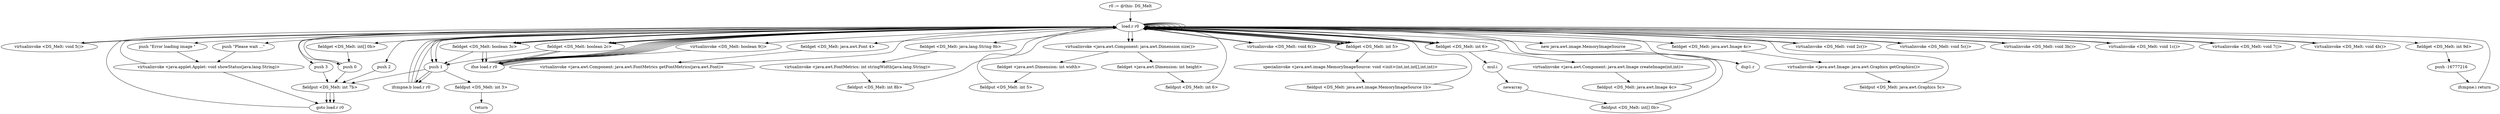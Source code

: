 digraph "" {
    "r0 := @this: DS_Melt"
    "load.r r0"
    "r0 := @this: DS_Melt"->"load.r r0";
    "virtualinvoke <DS_Melt: void 5()>"
    "load.r r0"->"virtualinvoke <DS_Melt: void 5()>";
    "virtualinvoke <DS_Melt: void 5()>"->"load.r r0";
    "push \"Please wait ...\""
    "load.r r0"->"push \"Please wait ...\"";
    "virtualinvoke <java.applet.Applet: void showStatus(java.lang.String)>"
    "push \"Please wait ...\""->"virtualinvoke <java.applet.Applet: void showStatus(java.lang.String)>";
    "virtualinvoke <java.applet.Applet: void showStatus(java.lang.String)>"->"load.r r0";
    "load.r r0"->"load.r r0";
    "load.r r0"->"load.r r0";
    "fieldget <DS_Melt: java.awt.Font 4>"
    "load.r r0"->"fieldget <DS_Melt: java.awt.Font 4>";
    "virtualinvoke <java.awt.Component: java.awt.FontMetrics getFontMetrics(java.awt.Font)>"
    "fieldget <DS_Melt: java.awt.Font 4>"->"virtualinvoke <java.awt.Component: java.awt.FontMetrics getFontMetrics(java.awt.Font)>";
    "virtualinvoke <java.awt.Component: java.awt.FontMetrics getFontMetrics(java.awt.Font)>"->"load.r r0";
    "fieldget <DS_Melt: java.lang.String 9b>"
    "load.r r0"->"fieldget <DS_Melt: java.lang.String 9b>";
    "virtualinvoke <java.awt.FontMetrics: int stringWidth(java.lang.String)>"
    "fieldget <DS_Melt: java.lang.String 9b>"->"virtualinvoke <java.awt.FontMetrics: int stringWidth(java.lang.String)>";
    "fieldput <DS_Melt: int 8b>"
    "virtualinvoke <java.awt.FontMetrics: int stringWidth(java.lang.String)>"->"fieldput <DS_Melt: int 8b>";
    "fieldput <DS_Melt: int 8b>"->"load.r r0";
    "load.r r0"->"load.r r0";
    "virtualinvoke <java.awt.Component: java.awt.Dimension size()>"
    "load.r r0"->"virtualinvoke <java.awt.Component: java.awt.Dimension size()>";
    "fieldget <java.awt.Dimension: int width>"
    "virtualinvoke <java.awt.Component: java.awt.Dimension size()>"->"fieldget <java.awt.Dimension: int width>";
    "fieldput <DS_Melt: int 5>"
    "fieldget <java.awt.Dimension: int width>"->"fieldput <DS_Melt: int 5>";
    "fieldput <DS_Melt: int 5>"->"load.r r0";
    "load.r r0"->"load.r r0";
    "load.r r0"->"virtualinvoke <java.awt.Component: java.awt.Dimension size()>";
    "fieldget <java.awt.Dimension: int height>"
    "virtualinvoke <java.awt.Component: java.awt.Dimension size()>"->"fieldget <java.awt.Dimension: int height>";
    "fieldput <DS_Melt: int 6>"
    "fieldget <java.awt.Dimension: int height>"->"fieldput <DS_Melt: int 6>";
    "fieldput <DS_Melt: int 6>"->"load.r r0";
    "virtualinvoke <DS_Melt: void 6()>"
    "load.r r0"->"virtualinvoke <DS_Melt: void 6()>";
    "virtualinvoke <DS_Melt: void 6()>"->"load.r r0";
    "load.r r0"->"load.r r0";
    "fieldget <DS_Melt: int 5>"
    "load.r r0"->"fieldget <DS_Melt: int 5>";
    "fieldget <DS_Melt: int 5>"->"load.r r0";
    "fieldget <DS_Melt: int 6>"
    "load.r r0"->"fieldget <DS_Melt: int 6>";
    "mul.i"
    "fieldget <DS_Melt: int 6>"->"mul.i";
    "newarray"
    "mul.i"->"newarray";
    "fieldput <DS_Melt: int[] 0b>"
    "newarray"->"fieldput <DS_Melt: int[] 0b>";
    "fieldput <DS_Melt: int[] 0b>"->"load.r r0";
    "new java.awt.image.MemoryImageSource"
    "load.r r0"->"new java.awt.image.MemoryImageSource";
    "dup1.r"
    "new java.awt.image.MemoryImageSource"->"dup1.r";
    "dup1.r"->"load.r r0";
    "load.r r0"->"fieldget <DS_Melt: int 5>";
    "fieldget <DS_Melt: int 5>"->"load.r r0";
    "load.r r0"->"fieldget <DS_Melt: int 6>";
    "fieldget <DS_Melt: int 6>"->"load.r r0";
    "fieldget <DS_Melt: int[] 0b>"
    "load.r r0"->"fieldget <DS_Melt: int[] 0b>";
    "push 0"
    "fieldget <DS_Melt: int[] 0b>"->"push 0";
    "push 0"->"load.r r0";
    "load.r r0"->"fieldget <DS_Melt: int 5>";
    "specialinvoke <java.awt.image.MemoryImageSource: void <init>(int,int,int[],int,int)>"
    "fieldget <DS_Melt: int 5>"->"specialinvoke <java.awt.image.MemoryImageSource: void <init>(int,int,int[],int,int)>";
    "fieldput <DS_Melt: java.awt.image.MemoryImageSource 1b>"
    "specialinvoke <java.awt.image.MemoryImageSource: void <init>(int,int,int[],int,int)>"->"fieldput <DS_Melt: java.awt.image.MemoryImageSource 1b>";
    "fieldput <DS_Melt: java.awt.image.MemoryImageSource 1b>"->"load.r r0";
    "load.r r0"->"load.r r0";
    "load.r r0"->"load.r r0";
    "load.r r0"->"fieldget <DS_Melt: int 5>";
    "fieldget <DS_Melt: int 5>"->"load.r r0";
    "load.r r0"->"fieldget <DS_Melt: int 6>";
    "virtualinvoke <java.awt.Component: java.awt.Image createImage(int,int)>"
    "fieldget <DS_Melt: int 6>"->"virtualinvoke <java.awt.Component: java.awt.Image createImage(int,int)>";
    "fieldput <DS_Melt: java.awt.Image 4c>"
    "virtualinvoke <java.awt.Component: java.awt.Image createImage(int,int)>"->"fieldput <DS_Melt: java.awt.Image 4c>";
    "fieldput <DS_Melt: java.awt.Image 4c>"->"load.r r0";
    "load.r r0"->"load.r r0";
    "fieldget <DS_Melt: java.awt.Image 4c>"
    "load.r r0"->"fieldget <DS_Melt: java.awt.Image 4c>";
    "virtualinvoke <java.awt.Image: java.awt.Graphics getGraphics()>"
    "fieldget <DS_Melt: java.awt.Image 4c>"->"virtualinvoke <java.awt.Image: java.awt.Graphics getGraphics()>";
    "fieldput <DS_Melt: java.awt.Graphics 5c>"
    "virtualinvoke <java.awt.Image: java.awt.Graphics getGraphics()>"->"fieldput <DS_Melt: java.awt.Graphics 5c>";
    "fieldput <DS_Melt: java.awt.Graphics 5c>"->"load.r r0";
    "virtualinvoke <DS_Melt: void 2c()>"
    "load.r r0"->"virtualinvoke <DS_Melt: void 2c()>";
    "virtualinvoke <DS_Melt: void 2c()>"->"load.r r0";
    "virtualinvoke <DS_Melt: void 5c()>"
    "load.r r0"->"virtualinvoke <DS_Melt: void 5c()>";
    "virtualinvoke <DS_Melt: void 5c()>"->"load.r r0";
    "fieldget <DS_Melt: boolean 2c>"
    "load.r r0"->"fieldget <DS_Melt: boolean 2c>";
    "ifne load.r r0"
    "fieldget <DS_Melt: boolean 2c>"->"ifne load.r r0";
    "ifne load.r r0"->"load.r r0";
    "fieldget <DS_Melt: boolean 3c>"
    "load.r r0"->"fieldget <DS_Melt: boolean 3c>";
    "fieldget <DS_Melt: boolean 3c>"->"ifne load.r r0";
    "ifne load.r r0"->"load.r r0";
    "load.r r0"->"push 0";
    "fieldput <DS_Melt: int 7b>"
    "push 0"->"fieldput <DS_Melt: int 7b>";
    "goto load.r r0"
    "fieldput <DS_Melt: int 7b>"->"goto load.r r0";
    "goto load.r r0"->"load.r r0";
    "virtualinvoke <DS_Melt: boolean 9()>"
    "load.r r0"->"virtualinvoke <DS_Melt: boolean 9()>";
    "virtualinvoke <DS_Melt: boolean 9()>"->"ifne load.r r0";
    "ifne load.r r0"->"load.r r0";
    "push \"Error loading image \""
    "load.r r0"->"push \"Error loading image \"";
    "push \"Error loading image \""->"virtualinvoke <java.applet.Applet: void showStatus(java.lang.String)>";
    "virtualinvoke <java.applet.Applet: void showStatus(java.lang.String)>"->"goto load.r r0";
    "ifne load.r r0"->"load.r r0";
    "virtualinvoke <DS_Melt: void 3b()>"
    "load.r r0"->"virtualinvoke <DS_Melt: void 3b()>";
    "virtualinvoke <DS_Melt: void 3b()>"->"load.r r0";
    "virtualinvoke <DS_Melt: void 1c()>"
    "load.r r0"->"virtualinvoke <DS_Melt: void 1c()>";
    "virtualinvoke <DS_Melt: void 1c()>"->"load.r r0";
    "virtualinvoke <DS_Melt: void 7()>"
    "load.r r0"->"virtualinvoke <DS_Melt: void 7()>";
    "virtualinvoke <DS_Melt: void 7()>"->"load.r r0";
    "virtualinvoke <DS_Melt: void 4b()>"
    "load.r r0"->"virtualinvoke <DS_Melt: void 4b()>";
    "virtualinvoke <DS_Melt: void 4b()>"->"load.r r0";
    "fieldget <DS_Melt: int 9d>"
    "load.r r0"->"fieldget <DS_Melt: int 9d>";
    "push -16777216"
    "fieldget <DS_Melt: int 9d>"->"push -16777216";
    "ifcmpne.i return"
    "push -16777216"->"ifcmpne.i return";
    "ifcmpne.i return"->"load.r r0";
    "push 1"
    "load.r r0"->"push 1";
    "fieldput <DS_Melt: int 3>"
    "push 1"->"fieldput <DS_Melt: int 3>";
    "return"
    "fieldput <DS_Melt: int 3>"->"return";
    "ifne load.r r0"->"load.r r0";
    "load.r r0"->"fieldget <DS_Melt: boolean 2c>";
    "fieldget <DS_Melt: boolean 2c>"->"push 1";
    "ifcmpne.b load.r r0"
    "push 1"->"ifcmpne.b load.r r0";
    "ifcmpne.b load.r r0"->"load.r r0";
    "load.r r0"->"fieldget <DS_Melt: boolean 3c>";
    "fieldget <DS_Melt: boolean 3c>"->"ifne load.r r0";
    "ifne load.r r0"->"load.r r0";
    "load.r r0"->"push 1";
    "push 1"->"fieldput <DS_Melt: int 7b>";
    "fieldput <DS_Melt: int 7b>"->"goto load.r r0";
    "ifne load.r r0"->"load.r r0";
    "load.r r0"->"fieldget <DS_Melt: boolean 2c>";
    "fieldget <DS_Melt: boolean 2c>"->"ifne load.r r0";
    "ifne load.r r0"->"load.r r0";
    "load.r r0"->"fieldget <DS_Melt: boolean 3c>";
    "fieldget <DS_Melt: boolean 3c>"->"push 1";
    "push 1"->"ifcmpne.b load.r r0";
    "ifcmpne.b load.r r0"->"load.r r0";
    "push 2"
    "load.r r0"->"push 2";
    "push 2"->"fieldput <DS_Melt: int 7b>";
    "fieldput <DS_Melt: int 7b>"->"goto load.r r0";
    "ifcmpne.b load.r r0"->"load.r r0";
    "push 3"
    "load.r r0"->"push 3";
    "push 3"->"fieldput <DS_Melt: int 7b>";
}
